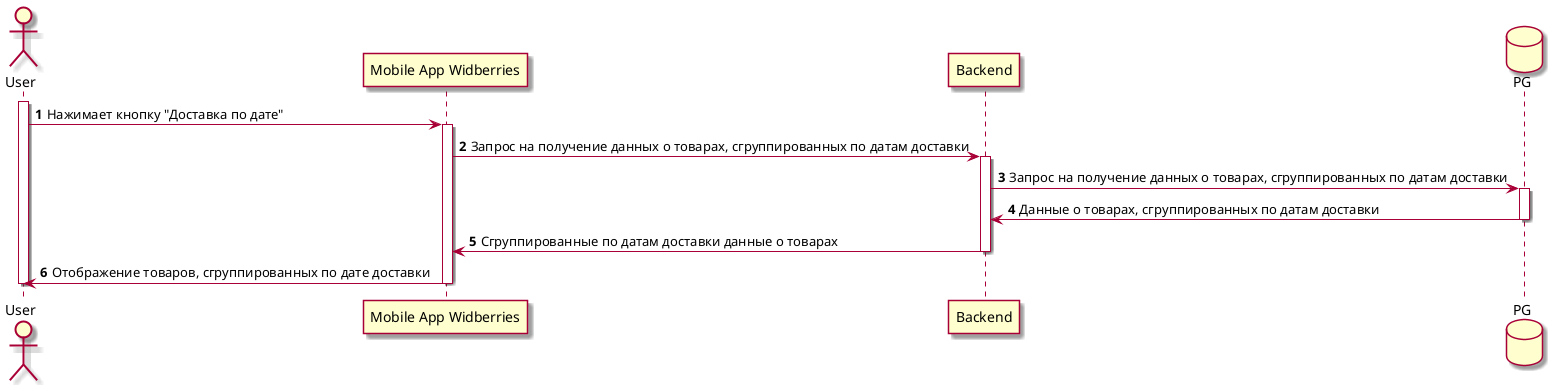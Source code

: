 @startuml

skin rose
autonumber

actor User
participant "Mobile App Widberries" as Frontend
participant "Backend" as Backend
database "PG" as Database

activate User
User -> Frontend: Нажимает кнопку "Доставка по дате"

activate Frontend
Frontend -> Backend: Запрос на получение данных о товарах, сгруппированных по датам доставки

activate Backend
Backend -> Database: Запрос на получение данных о товарах, сгруппированных по датам доставки

activate Database
Database -> Backend: Данные о товарах, сгруппированных по датам доставки
deactivate Database

Backend -> Frontend: Сгруппированные по датам доставки данные о товарах
deactivate Backend

Frontend -> User: Отображение товаров, сгруппированных по дате доставки
deactivate Frontend
deactivate User

@enduml